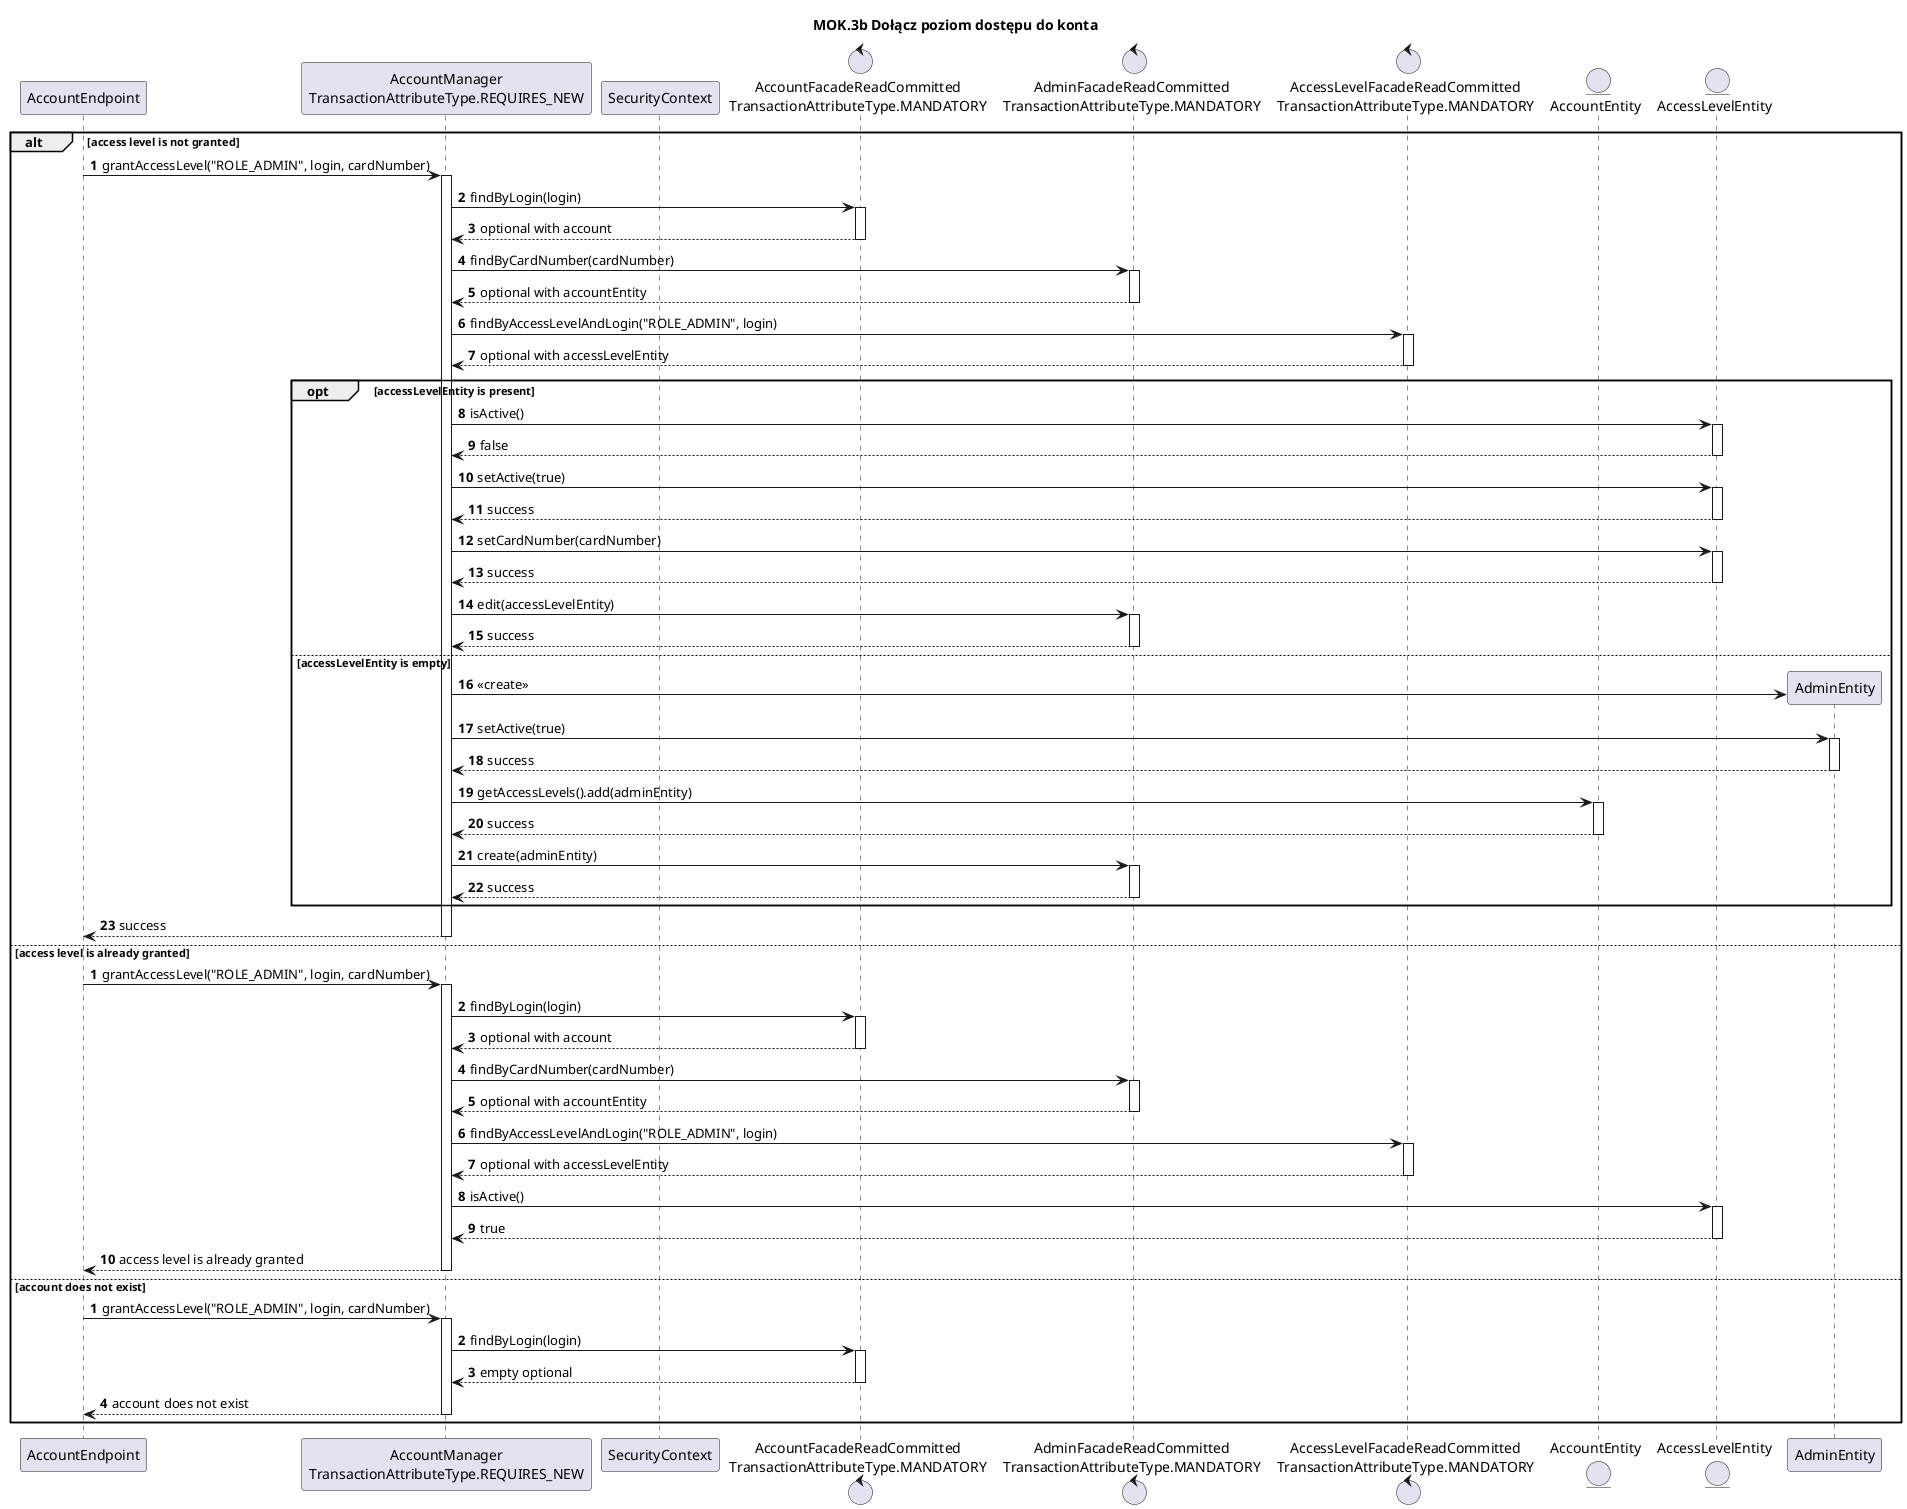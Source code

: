 @startuml

title MOK.3b Dołącz poziom dostępu do konta
autoactivate on
participant AccountEndpoint
participant "AccountManager\nTransactionAttributeType.REQUIRES_NEW" as AccountManager
participant SecurityContext
control "AccountFacadeReadCommitted\nTransactionAttributeType.MANDATORY" as AccountFacade
control "AdminFacadeReadCommitted\nTransactionAttributeType.MANDATORY" as AdminFacade
control "AccessLevelFacadeReadCommitted\nTransactionAttributeType.MANDATORY" as AccessLevelFacade
entity AccountEntity
entity AccessLevelEntity

alt access level is not granted
autonumber
        AccountEndpoint -> AccountManager: grantAccessLevel("ROLE_ADMIN", login, cardNumber)
            AccountManager -> AccountFacade: findByLogin(login)
            return optional with account

            AccountManager -> AdminFacade: findByCardNumber(cardNumber)
            return optional with accountEntity

            AccountManager -> AccessLevelFacade: findByAccessLevelAndLogin("ROLE_ADMIN", login)
            return optional with accessLevelEntity

            opt accessLevelEntity is present
                AccountManager -> AccessLevelEntity: isActive()
                return false
                AccountManager -> AccessLevelEntity: setActive(true)
                return success
                AccountManager -> AccessLevelEntity: setCardNumber(cardNumber)
                return success


                AccountManager -> AdminFacade: edit(accessLevelEntity)
                return success
            else accessLevelEntity is empty
                AccountManager -> AdminEntity **: <<create>>

                AccountManager -> AdminEntity: setActive(true)
                return success
                AccountManager -> AccountEntity: getAccessLevels().add(adminEntity)
                return success


                AccountManager -> AdminFacade: create(adminEntity)
                return success
            end
        return success

else access level is already granted
autonumber
        AccountEndpoint -> AccountManager: grantAccessLevel("ROLE_ADMIN", login, cardNumber)
            AccountManager -> AccountFacade: findByLogin(login)
            return optional with account

            AccountManager -> AdminFacade: findByCardNumber(cardNumber)
            return optional with accountEntity

            AccountManager -> AccessLevelFacade: findByAccessLevelAndLogin("ROLE_ADMIN", login)
            return optional with accessLevelEntity
            AccountManager -> AccessLevelEntity: isActive()
            return true
        return access level is already granted

else account does not exist
autonumber
        AccountEndpoint -> AccountManager: grantAccessLevel("ROLE_ADMIN", login, cardNumber)

            AccountManager -> AccountFacade: findByLogin(login)
            return empty optional
        return account does not exist
end
@enduml